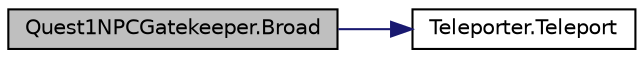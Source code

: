 digraph "Quest1NPCGatekeeper.Broad"
{
  edge [fontname="Helvetica",fontsize="10",labelfontname="Helvetica",labelfontsize="10"];
  node [fontname="Helvetica",fontsize="10",shape=record];
  rankdir="LR";
  Node0 [label="Quest1NPCGatekeeper.Broad",height=0.2,width=0.4,color="black", fillcolor="grey75", style="filled", fontcolor="black"];
  Node0 -> Node1 [color="midnightblue",fontsize="10",style="solid",fontname="Helvetica"];
  Node1 [label="Teleporter.Teleport",height=0.2,width=0.4,color="black", fillcolor="white", style="filled",URL="$class_teleporter.html#af349f268ccb48c56595b978409fdfe1c",tooltip="Teleports a character group for a target destination "];
}
